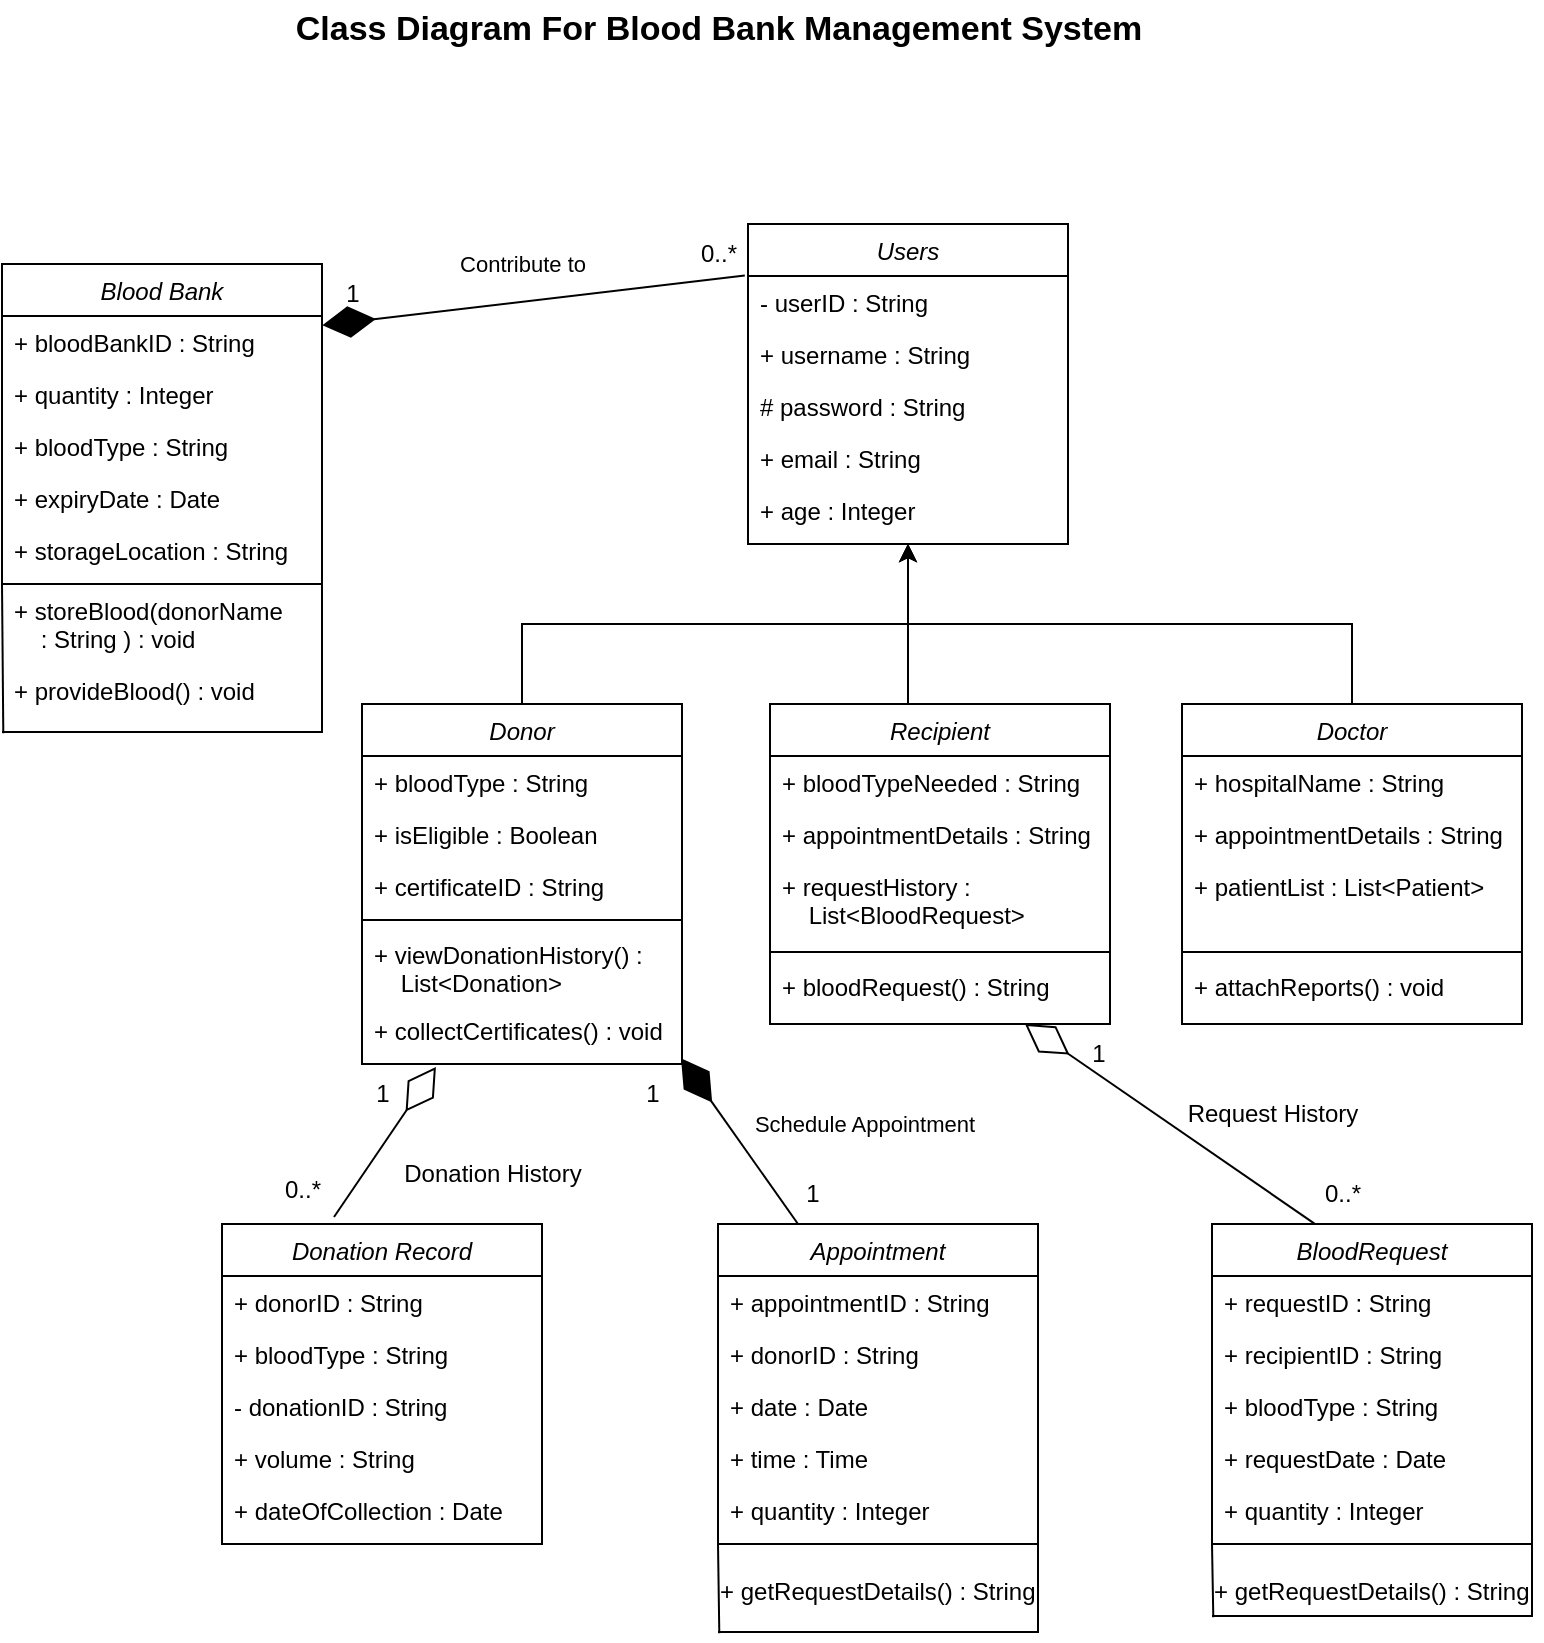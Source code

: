 <mxfile version="26.0.2">
  <diagram id="C5RBs43oDa-KdzZeNtuy" name="Page-1">
    <mxGraphModel dx="1313" dy="696" grid="1" gridSize="10" guides="1" tooltips="1" connect="1" arrows="1" fold="1" page="1" pageScale="1" pageWidth="827" pageHeight="1169" math="0" shadow="0">
      <root>
        <mxCell id="WIyWlLk6GJQsqaUBKTNV-0" />
        <mxCell id="WIyWlLk6GJQsqaUBKTNV-1" parent="WIyWlLk6GJQsqaUBKTNV-0" />
        <mxCell id="zkfFHV4jXpPFQw0GAbJ--17" value="Users" style="swimlane;fontStyle=2;align=center;verticalAlign=top;childLayout=stackLayout;horizontal=1;startSize=26;horizontalStack=0;resizeParent=1;resizeLast=0;collapsible=1;marginBottom=0;rounded=0;shadow=0;strokeWidth=1;" parent="WIyWlLk6GJQsqaUBKTNV-1" vertex="1">
          <mxGeometry x="413" y="130" width="160" height="160" as="geometry">
            <mxRectangle x="550" y="140" width="160" height="26" as="alternateBounds" />
          </mxGeometry>
        </mxCell>
        <mxCell id="zkfFHV4jXpPFQw0GAbJ--18" value="- userID : String&#xa;" style="text;align=left;verticalAlign=top;spacingLeft=4;spacingRight=4;overflow=hidden;rotatable=0;points=[[0,0.5],[1,0.5]];portConstraint=eastwest;" parent="zkfFHV4jXpPFQw0GAbJ--17" vertex="1">
          <mxGeometry y="26" width="160" height="26" as="geometry" />
        </mxCell>
        <mxCell id="zkfFHV4jXpPFQw0GAbJ--19" value="+ username : String                            " style="text;align=left;verticalAlign=top;spacingLeft=4;spacingRight=4;overflow=hidden;rotatable=0;points=[[0,0.5],[1,0.5]];portConstraint=eastwest;rounded=0;shadow=0;html=0;" parent="zkfFHV4jXpPFQw0GAbJ--17" vertex="1">
          <mxGeometry y="52" width="160" height="26" as="geometry" />
        </mxCell>
        <mxCell id="zkfFHV4jXpPFQw0GAbJ--20" value="# password : String" style="text;align=left;verticalAlign=top;spacingLeft=4;spacingRight=4;overflow=hidden;rotatable=0;points=[[0,0.5],[1,0.5]];portConstraint=eastwest;rounded=0;shadow=0;html=0;" parent="zkfFHV4jXpPFQw0GAbJ--17" vertex="1">
          <mxGeometry y="78" width="160" height="26" as="geometry" />
        </mxCell>
        <mxCell id="zkfFHV4jXpPFQw0GAbJ--21" value="+ email : String" style="text;align=left;verticalAlign=top;spacingLeft=4;spacingRight=4;overflow=hidden;rotatable=0;points=[[0,0.5],[1,0.5]];portConstraint=eastwest;rounded=0;shadow=0;html=0;" parent="zkfFHV4jXpPFQw0GAbJ--17" vertex="1">
          <mxGeometry y="104" width="160" height="26" as="geometry" />
        </mxCell>
        <mxCell id="zkfFHV4jXpPFQw0GAbJ--22" value="+ age : Integer" style="text;align=left;verticalAlign=top;spacingLeft=4;spacingRight=4;overflow=hidden;rotatable=0;points=[[0,0.5],[1,0.5]];portConstraint=eastwest;rounded=0;shadow=0;html=0;" parent="zkfFHV4jXpPFQw0GAbJ--17" vertex="1">
          <mxGeometry y="130" width="160" height="26" as="geometry" />
        </mxCell>
        <mxCell id="WnciMsCW5e_lMzDiLS9A-25" style="edgeStyle=orthogonalEdgeStyle;rounded=0;orthogonalLoop=1;jettySize=auto;html=1;exitX=0.5;exitY=0;exitDx=0;exitDy=0;entryX=0.5;entryY=1;entryDx=0;entryDy=0;" edge="1" parent="WIyWlLk6GJQsqaUBKTNV-1" source="WnciMsCW5e_lMzDiLS9A-0" target="zkfFHV4jXpPFQw0GAbJ--17">
          <mxGeometry relative="1" as="geometry" />
        </mxCell>
        <mxCell id="WnciMsCW5e_lMzDiLS9A-0" value="Donor" style="swimlane;fontStyle=2;align=center;verticalAlign=top;childLayout=stackLayout;horizontal=1;startSize=26;horizontalStack=0;resizeParent=1;resizeLast=0;collapsible=1;marginBottom=0;rounded=0;shadow=0;strokeWidth=1;" vertex="1" parent="WIyWlLk6GJQsqaUBKTNV-1">
          <mxGeometry x="220" y="370" width="160" height="180" as="geometry">
            <mxRectangle x="230" y="140" width="160" height="26" as="alternateBounds" />
          </mxGeometry>
        </mxCell>
        <mxCell id="WnciMsCW5e_lMzDiLS9A-1" value="+ bloodType : String" style="text;align=left;verticalAlign=top;spacingLeft=4;spacingRight=4;overflow=hidden;rotatable=0;points=[[0,0.5],[1,0.5]];portConstraint=eastwest;" vertex="1" parent="WnciMsCW5e_lMzDiLS9A-0">
          <mxGeometry y="26" width="160" height="26" as="geometry" />
        </mxCell>
        <mxCell id="WnciMsCW5e_lMzDiLS9A-2" value="+ isEligible : Boolean" style="text;align=left;verticalAlign=top;spacingLeft=4;spacingRight=4;overflow=hidden;rotatable=0;points=[[0,0.5],[1,0.5]];portConstraint=eastwest;rounded=0;shadow=0;html=0;" vertex="1" parent="WnciMsCW5e_lMzDiLS9A-0">
          <mxGeometry y="52" width="160" height="26" as="geometry" />
        </mxCell>
        <mxCell id="WnciMsCW5e_lMzDiLS9A-3" value="+ certificateID : String" style="text;align=left;verticalAlign=top;spacingLeft=4;spacingRight=4;overflow=hidden;rotatable=0;points=[[0,0.5],[1,0.5]];portConstraint=eastwest;rounded=0;shadow=0;html=0;" vertex="1" parent="WnciMsCW5e_lMzDiLS9A-0">
          <mxGeometry y="78" width="160" height="26" as="geometry" />
        </mxCell>
        <mxCell id="WnciMsCW5e_lMzDiLS9A-4" value="" style="line;html=1;strokeWidth=1;align=left;verticalAlign=middle;spacingTop=-1;spacingLeft=3;spacingRight=3;rotatable=0;labelPosition=right;points=[];portConstraint=eastwest;" vertex="1" parent="WnciMsCW5e_lMzDiLS9A-0">
          <mxGeometry y="104" width="160" height="8" as="geometry" />
        </mxCell>
        <mxCell id="WnciMsCW5e_lMzDiLS9A-5" value="+ viewDonationHistory() :&#xa;    List&lt;Donation&gt;&#xa;" style="text;align=left;verticalAlign=top;spacingLeft=4;spacingRight=4;overflow=hidden;rotatable=0;points=[[0,0.5],[1,0.5]];portConstraint=eastwest;" vertex="1" parent="WnciMsCW5e_lMzDiLS9A-0">
          <mxGeometry y="112" width="160" height="38" as="geometry" />
        </mxCell>
        <mxCell id="WnciMsCW5e_lMzDiLS9A-15" value="+ collectCertificates() : void" style="text;align=left;verticalAlign=top;spacingLeft=4;spacingRight=4;overflow=hidden;rotatable=0;points=[[0,0.5],[1,0.5]];portConstraint=eastwest;" vertex="1" parent="WnciMsCW5e_lMzDiLS9A-0">
          <mxGeometry y="150" width="160" height="30" as="geometry" />
        </mxCell>
        <mxCell id="WnciMsCW5e_lMzDiLS9A-26" style="edgeStyle=orthogonalEdgeStyle;rounded=0;orthogonalLoop=1;jettySize=auto;html=1;exitX=0.5;exitY=0;exitDx=0;exitDy=0;entryX=0.5;entryY=1;entryDx=0;entryDy=0;" edge="1" parent="WIyWlLk6GJQsqaUBKTNV-1" source="WnciMsCW5e_lMzDiLS9A-7" target="zkfFHV4jXpPFQw0GAbJ--17">
          <mxGeometry relative="1" as="geometry">
            <Array as="points">
              <mxPoint x="493" y="370" />
            </Array>
          </mxGeometry>
        </mxCell>
        <mxCell id="WnciMsCW5e_lMzDiLS9A-7" value="Recipient" style="swimlane;fontStyle=2;align=center;verticalAlign=top;childLayout=stackLayout;horizontal=1;startSize=26;horizontalStack=0;resizeParent=1;resizeLast=0;collapsible=1;marginBottom=0;rounded=0;shadow=0;strokeWidth=1;" vertex="1" parent="WIyWlLk6GJQsqaUBKTNV-1">
          <mxGeometry x="424" y="370" width="170" height="160" as="geometry">
            <mxRectangle x="230" y="140" width="160" height="26" as="alternateBounds" />
          </mxGeometry>
        </mxCell>
        <mxCell id="WnciMsCW5e_lMzDiLS9A-8" value="+ bloodTypeNeeded : String" style="text;align=left;verticalAlign=top;spacingLeft=4;spacingRight=4;overflow=hidden;rotatable=0;points=[[0,0.5],[1,0.5]];portConstraint=eastwest;" vertex="1" parent="WnciMsCW5e_lMzDiLS9A-7">
          <mxGeometry y="26" width="170" height="26" as="geometry" />
        </mxCell>
        <mxCell id="WnciMsCW5e_lMzDiLS9A-9" value="+ appointmentDetails : String" style="text;align=left;verticalAlign=top;spacingLeft=4;spacingRight=4;overflow=hidden;rotatable=0;points=[[0,0.5],[1,0.5]];portConstraint=eastwest;rounded=0;shadow=0;html=0;" vertex="1" parent="WnciMsCW5e_lMzDiLS9A-7">
          <mxGeometry y="52" width="170" height="26" as="geometry" />
        </mxCell>
        <mxCell id="WnciMsCW5e_lMzDiLS9A-17" value="+ requestHistory : &#xa;    List&lt;BloodRequest&gt;&#xa;&#xa;&#xa; &#xa;    &#xa;" style="text;align=left;verticalAlign=top;spacingLeft=4;spacingRight=4;overflow=hidden;rotatable=0;points=[[0,0.5],[1,0.5]];portConstraint=eastwest;rounded=0;shadow=0;html=0;" vertex="1" parent="WnciMsCW5e_lMzDiLS9A-7">
          <mxGeometry y="78" width="170" height="42" as="geometry" />
        </mxCell>
        <mxCell id="WnciMsCW5e_lMzDiLS9A-11" value="" style="line;html=1;strokeWidth=1;align=left;verticalAlign=middle;spacingTop=-1;spacingLeft=3;spacingRight=3;rotatable=0;labelPosition=right;points=[];portConstraint=eastwest;" vertex="1" parent="WnciMsCW5e_lMzDiLS9A-7">
          <mxGeometry y="120" width="170" height="8" as="geometry" />
        </mxCell>
        <mxCell id="WnciMsCW5e_lMzDiLS9A-12" value="+ bloodRequest() : String" style="text;align=left;verticalAlign=top;spacingLeft=4;spacingRight=4;overflow=hidden;rotatable=0;points=[[0,0.5],[1,0.5]];portConstraint=eastwest;" vertex="1" parent="WnciMsCW5e_lMzDiLS9A-7">
          <mxGeometry y="128" width="170" height="30" as="geometry" />
        </mxCell>
        <mxCell id="WnciMsCW5e_lMzDiLS9A-27" style="edgeStyle=orthogonalEdgeStyle;rounded=0;orthogonalLoop=1;jettySize=auto;html=1;entryX=0.5;entryY=1;entryDx=0;entryDy=0;exitX=0.5;exitY=0;exitDx=0;exitDy=0;" edge="1" parent="WIyWlLk6GJQsqaUBKTNV-1" source="WnciMsCW5e_lMzDiLS9A-19" target="zkfFHV4jXpPFQw0GAbJ--17">
          <mxGeometry relative="1" as="geometry">
            <Array as="points">
              <mxPoint x="715" y="330" />
              <mxPoint x="493" y="330" />
            </Array>
          </mxGeometry>
        </mxCell>
        <mxCell id="WnciMsCW5e_lMzDiLS9A-19" value="Doctor" style="swimlane;fontStyle=2;align=center;verticalAlign=top;childLayout=stackLayout;horizontal=1;startSize=26;horizontalStack=0;resizeParent=1;resizeLast=0;collapsible=1;marginBottom=0;rounded=0;shadow=0;strokeWidth=1;" vertex="1" parent="WIyWlLk6GJQsqaUBKTNV-1">
          <mxGeometry x="630" y="370" width="170" height="160" as="geometry">
            <mxRectangle x="230" y="140" width="160" height="26" as="alternateBounds" />
          </mxGeometry>
        </mxCell>
        <mxCell id="WnciMsCW5e_lMzDiLS9A-20" value="+ hospitalName : String" style="text;align=left;verticalAlign=top;spacingLeft=4;spacingRight=4;overflow=hidden;rotatable=0;points=[[0,0.5],[1,0.5]];portConstraint=eastwest;" vertex="1" parent="WnciMsCW5e_lMzDiLS9A-19">
          <mxGeometry y="26" width="170" height="26" as="geometry" />
        </mxCell>
        <mxCell id="WnciMsCW5e_lMzDiLS9A-21" value="+ appointmentDetails : String" style="text;align=left;verticalAlign=top;spacingLeft=4;spacingRight=4;overflow=hidden;rotatable=0;points=[[0,0.5],[1,0.5]];portConstraint=eastwest;rounded=0;shadow=0;html=0;" vertex="1" parent="WnciMsCW5e_lMzDiLS9A-19">
          <mxGeometry y="52" width="170" height="26" as="geometry" />
        </mxCell>
        <mxCell id="WnciMsCW5e_lMzDiLS9A-22" value="+ patientList : List&lt;Patient&gt;&#xa;&#xa;&#xa; &#xa;    &#xa;" style="text;align=left;verticalAlign=top;spacingLeft=4;spacingRight=4;overflow=hidden;rotatable=0;points=[[0,0.5],[1,0.5]];portConstraint=eastwest;rounded=0;shadow=0;html=0;" vertex="1" parent="WnciMsCW5e_lMzDiLS9A-19">
          <mxGeometry y="78" width="170" height="42" as="geometry" />
        </mxCell>
        <mxCell id="WnciMsCW5e_lMzDiLS9A-23" value="" style="line;html=1;strokeWidth=1;align=left;verticalAlign=middle;spacingTop=-1;spacingLeft=3;spacingRight=3;rotatable=0;labelPosition=right;points=[];portConstraint=eastwest;" vertex="1" parent="WnciMsCW5e_lMzDiLS9A-19">
          <mxGeometry y="120" width="170" height="8" as="geometry" />
        </mxCell>
        <mxCell id="WnciMsCW5e_lMzDiLS9A-24" value="+ attachReports() : void" style="text;align=left;verticalAlign=top;spacingLeft=4;spacingRight=4;overflow=hidden;rotatable=0;points=[[0,0.5],[1,0.5]];portConstraint=eastwest;" vertex="1" parent="WnciMsCW5e_lMzDiLS9A-19">
          <mxGeometry y="128" width="170" height="30" as="geometry" />
        </mxCell>
        <mxCell id="WnciMsCW5e_lMzDiLS9A-39" style="edgeStyle=orthogonalEdgeStyle;rounded=0;orthogonalLoop=1;jettySize=auto;html=1;exitX=1;exitY=1;exitDx=0;exitDy=0;endArrow=none;endFill=0;" edge="1" parent="WIyWlLk6GJQsqaUBKTNV-1" source="WnciMsCW5e_lMzDiLS9A-28" target="WnciMsCW5e_lMzDiLS9A-35">
          <mxGeometry relative="1" as="geometry" />
        </mxCell>
        <mxCell id="WnciMsCW5e_lMzDiLS9A-28" value="BloodRequest" style="swimlane;fontStyle=2;align=center;verticalAlign=top;childLayout=stackLayout;horizontal=1;startSize=26;horizontalStack=0;resizeParent=1;resizeLast=0;collapsible=1;marginBottom=0;rounded=0;shadow=0;strokeWidth=1;" vertex="1" parent="WIyWlLk6GJQsqaUBKTNV-1">
          <mxGeometry x="645" y="630" width="160" height="160" as="geometry">
            <mxRectangle x="550" y="140" width="160" height="26" as="alternateBounds" />
          </mxGeometry>
        </mxCell>
        <mxCell id="WnciMsCW5e_lMzDiLS9A-29" value="+ requestID : String&#xa;" style="text;align=left;verticalAlign=top;spacingLeft=4;spacingRight=4;overflow=hidden;rotatable=0;points=[[0,0.5],[1,0.5]];portConstraint=eastwest;" vertex="1" parent="WnciMsCW5e_lMzDiLS9A-28">
          <mxGeometry y="26" width="160" height="26" as="geometry" />
        </mxCell>
        <mxCell id="WnciMsCW5e_lMzDiLS9A-30" value="+ recipientID : String                            " style="text;align=left;verticalAlign=top;spacingLeft=4;spacingRight=4;overflow=hidden;rotatable=0;points=[[0,0.5],[1,0.5]];portConstraint=eastwest;rounded=0;shadow=0;html=0;" vertex="1" parent="WnciMsCW5e_lMzDiLS9A-28">
          <mxGeometry y="52" width="160" height="26" as="geometry" />
        </mxCell>
        <mxCell id="WnciMsCW5e_lMzDiLS9A-31" value="+ bloodType : String" style="text;align=left;verticalAlign=top;spacingLeft=4;spacingRight=4;overflow=hidden;rotatable=0;points=[[0,0.5],[1,0.5]];portConstraint=eastwest;rounded=0;shadow=0;html=0;" vertex="1" parent="WnciMsCW5e_lMzDiLS9A-28">
          <mxGeometry y="78" width="160" height="26" as="geometry" />
        </mxCell>
        <mxCell id="WnciMsCW5e_lMzDiLS9A-32" value="+ requestDate : Date" style="text;align=left;verticalAlign=top;spacingLeft=4;spacingRight=4;overflow=hidden;rotatable=0;points=[[0,0.5],[1,0.5]];portConstraint=eastwest;rounded=0;shadow=0;html=0;" vertex="1" parent="WnciMsCW5e_lMzDiLS9A-28">
          <mxGeometry y="104" width="160" height="26" as="geometry" />
        </mxCell>
        <mxCell id="WnciMsCW5e_lMzDiLS9A-33" value="+ quantity : Integer" style="text;align=left;verticalAlign=top;spacingLeft=4;spacingRight=4;overflow=hidden;rotatable=0;points=[[0,0.5],[1,0.5]];portConstraint=eastwest;rounded=0;shadow=0;html=0;" vertex="1" parent="WnciMsCW5e_lMzDiLS9A-28">
          <mxGeometry y="130" width="160" height="26" as="geometry" />
        </mxCell>
        <mxCell id="WnciMsCW5e_lMzDiLS9A-35" value="" style="line;html=1;strokeWidth=1;align=left;verticalAlign=middle;spacingTop=-1;spacingLeft=3;spacingRight=3;rotatable=0;labelPosition=right;points=[];portConstraint=eastwest;" vertex="1" parent="WIyWlLk6GJQsqaUBKTNV-1">
          <mxGeometry x="645" y="822" width="130" height="8" as="geometry" />
        </mxCell>
        <mxCell id="WnciMsCW5e_lMzDiLS9A-36" value="+ getRequestDetails() : String" style="text;align=left;verticalAlign=top;spacingLeft=4;spacingRight=4;overflow=hidden;rotatable=0;points=[[0,0.5],[1,0.5]];portConstraint=eastwest;" vertex="1" parent="WIyWlLk6GJQsqaUBKTNV-1">
          <mxGeometry x="640" y="800" width="170" height="30" as="geometry" />
        </mxCell>
        <mxCell id="WnciMsCW5e_lMzDiLS9A-38" style="rounded=0;orthogonalLoop=1;jettySize=auto;html=1;exitX=0;exitY=1;exitDx=0;exitDy=0;strokeColor=default;endArrow=none;endFill=0;entryX=0.005;entryY=0.573;entryDx=0;entryDy=0;entryPerimeter=0;" edge="1" parent="WIyWlLk6GJQsqaUBKTNV-1" source="WnciMsCW5e_lMzDiLS9A-28" target="WnciMsCW5e_lMzDiLS9A-35">
          <mxGeometry relative="1" as="geometry">
            <mxPoint x="639" y="860" as="targetPoint" />
          </mxGeometry>
        </mxCell>
        <mxCell id="WnciMsCW5e_lMzDiLS9A-41" value="1" style="text;html=1;align=center;verticalAlign=middle;resizable=0;points=[];autosize=1;strokeColor=none;fillColor=none;" vertex="1" parent="WIyWlLk6GJQsqaUBKTNV-1">
          <mxGeometry x="573" y="530" width="30" height="30" as="geometry" />
        </mxCell>
        <mxCell id="WnciMsCW5e_lMzDiLS9A-42" value="0..*" style="text;html=1;align=center;verticalAlign=middle;resizable=0;points=[];autosize=1;strokeColor=none;fillColor=none;" vertex="1" parent="WIyWlLk6GJQsqaUBKTNV-1">
          <mxGeometry x="690" y="600" width="40" height="30" as="geometry" />
        </mxCell>
        <mxCell id="WnciMsCW5e_lMzDiLS9A-44" style="edgeStyle=orthogonalEdgeStyle;rounded=0;orthogonalLoop=1;jettySize=auto;html=1;exitX=1;exitY=1;exitDx=0;exitDy=0;endArrow=none;endFill=0;" edge="1" parent="WIyWlLk6GJQsqaUBKTNV-1" source="WnciMsCW5e_lMzDiLS9A-45" target="WnciMsCW5e_lMzDiLS9A-51">
          <mxGeometry relative="1" as="geometry">
            <Array as="points">
              <mxPoint x="558" y="834" />
            </Array>
          </mxGeometry>
        </mxCell>
        <mxCell id="WnciMsCW5e_lMzDiLS9A-45" value="Appointment" style="swimlane;fontStyle=2;align=center;verticalAlign=top;childLayout=stackLayout;horizontal=1;startSize=26;horizontalStack=0;resizeParent=1;resizeLast=0;collapsible=1;marginBottom=0;rounded=0;shadow=0;strokeWidth=1;" vertex="1" parent="WIyWlLk6GJQsqaUBKTNV-1">
          <mxGeometry x="398" y="630" width="160" height="160" as="geometry">
            <mxRectangle x="550" y="140" width="160" height="26" as="alternateBounds" />
          </mxGeometry>
        </mxCell>
        <mxCell id="WnciMsCW5e_lMzDiLS9A-46" value="+ appointmentID : String&#xa;" style="text;align=left;verticalAlign=top;spacingLeft=4;spacingRight=4;overflow=hidden;rotatable=0;points=[[0,0.5],[1,0.5]];portConstraint=eastwest;" vertex="1" parent="WnciMsCW5e_lMzDiLS9A-45">
          <mxGeometry y="26" width="160" height="26" as="geometry" />
        </mxCell>
        <mxCell id="WnciMsCW5e_lMzDiLS9A-47" value="+ donorID : String                            " style="text;align=left;verticalAlign=top;spacingLeft=4;spacingRight=4;overflow=hidden;rotatable=0;points=[[0,0.5],[1,0.5]];portConstraint=eastwest;rounded=0;shadow=0;html=0;" vertex="1" parent="WnciMsCW5e_lMzDiLS9A-45">
          <mxGeometry y="52" width="160" height="26" as="geometry" />
        </mxCell>
        <mxCell id="WnciMsCW5e_lMzDiLS9A-48" value="+ date : Date" style="text;align=left;verticalAlign=top;spacingLeft=4;spacingRight=4;overflow=hidden;rotatable=0;points=[[0,0.5],[1,0.5]];portConstraint=eastwest;rounded=0;shadow=0;html=0;" vertex="1" parent="WnciMsCW5e_lMzDiLS9A-45">
          <mxGeometry y="78" width="160" height="26" as="geometry" />
        </mxCell>
        <mxCell id="WnciMsCW5e_lMzDiLS9A-49" value="+ time : Time" style="text;align=left;verticalAlign=top;spacingLeft=4;spacingRight=4;overflow=hidden;rotatable=0;points=[[0,0.5],[1,0.5]];portConstraint=eastwest;rounded=0;shadow=0;html=0;" vertex="1" parent="WnciMsCW5e_lMzDiLS9A-45">
          <mxGeometry y="104" width="160" height="26" as="geometry" />
        </mxCell>
        <mxCell id="WnciMsCW5e_lMzDiLS9A-50" value="+ quantity : Integer" style="text;align=left;verticalAlign=top;spacingLeft=4;spacingRight=4;overflow=hidden;rotatable=0;points=[[0,0.5],[1,0.5]];portConstraint=eastwest;rounded=0;shadow=0;html=0;" vertex="1" parent="WnciMsCW5e_lMzDiLS9A-45">
          <mxGeometry y="130" width="160" height="26" as="geometry" />
        </mxCell>
        <mxCell id="WnciMsCW5e_lMzDiLS9A-51" value="" style="line;html=1;strokeWidth=1;align=left;verticalAlign=middle;spacingTop=-1;spacingLeft=3;spacingRight=3;rotatable=0;labelPosition=right;points=[];portConstraint=eastwest;" vertex="1" parent="WIyWlLk6GJQsqaUBKTNV-1">
          <mxGeometry x="398" y="830" width="130" height="8" as="geometry" />
        </mxCell>
        <mxCell id="WnciMsCW5e_lMzDiLS9A-52" value="+ getRequestDetails() : String" style="text;align=left;verticalAlign=top;spacingLeft=4;spacingRight=4;overflow=hidden;rotatable=0;points=[[0,0.5],[1,0.5]];portConstraint=eastwest;" vertex="1" parent="WIyWlLk6GJQsqaUBKTNV-1">
          <mxGeometry x="393" y="800" width="170" height="30" as="geometry" />
        </mxCell>
        <mxCell id="WnciMsCW5e_lMzDiLS9A-53" style="rounded=0;orthogonalLoop=1;jettySize=auto;html=1;exitX=0;exitY=1;exitDx=0;exitDy=0;strokeColor=default;endArrow=none;endFill=0;entryX=0.005;entryY=0.573;entryDx=0;entryDy=0;entryPerimeter=0;" edge="1" parent="WIyWlLk6GJQsqaUBKTNV-1" source="WnciMsCW5e_lMzDiLS9A-45" target="WnciMsCW5e_lMzDiLS9A-51">
          <mxGeometry relative="1" as="geometry">
            <mxPoint x="427" y="882" as="targetPoint" />
          </mxGeometry>
        </mxCell>
        <mxCell id="WnciMsCW5e_lMzDiLS9A-54" value="" style="endArrow=diamondThin;endFill=1;endSize=24;html=1;rounded=0;exitX=0.25;exitY=0;exitDx=0;exitDy=0;entryX=0.997;entryY=0.907;entryDx=0;entryDy=0;entryPerimeter=0;" edge="1" parent="WIyWlLk6GJQsqaUBKTNV-1" source="WnciMsCW5e_lMzDiLS9A-45" target="WnciMsCW5e_lMzDiLS9A-15">
          <mxGeometry width="160" relative="1" as="geometry">
            <mxPoint x="443" y="653.064" as="sourcePoint" />
            <mxPoint x="426.52" y="612" as="targetPoint" />
            <Array as="points" />
          </mxGeometry>
        </mxCell>
        <mxCell id="WnciMsCW5e_lMzDiLS9A-55" value="Schedule Appointment" style="edgeLabel;html=1;align=center;verticalAlign=middle;resizable=0;points=[];" vertex="1" connectable="0" parent="WnciMsCW5e_lMzDiLS9A-54">
          <mxGeometry x="-0.114" y="-3" relative="1" as="geometry">
            <mxPoint x="56" y="-12" as="offset" />
          </mxGeometry>
        </mxCell>
        <mxCell id="WnciMsCW5e_lMzDiLS9A-56" value="1" style="text;html=1;align=center;verticalAlign=middle;resizable=0;points=[];autosize=1;strokeColor=none;fillColor=none;" vertex="1" parent="WIyWlLk6GJQsqaUBKTNV-1">
          <mxGeometry x="350" y="550" width="30" height="30" as="geometry" />
        </mxCell>
        <mxCell id="WnciMsCW5e_lMzDiLS9A-57" value="1" style="text;html=1;align=center;verticalAlign=middle;resizable=0;points=[];autosize=1;strokeColor=none;fillColor=none;" vertex="1" parent="WIyWlLk6GJQsqaUBKTNV-1">
          <mxGeometry x="430" y="600" width="30" height="30" as="geometry" />
        </mxCell>
        <mxCell id="WnciMsCW5e_lMzDiLS9A-59" style="edgeStyle=orthogonalEdgeStyle;rounded=0;orthogonalLoop=1;jettySize=auto;html=1;exitX=1;exitY=1;exitDx=0;exitDy=0;endArrow=none;endFill=0;" edge="1" parent="WIyWlLk6GJQsqaUBKTNV-1" source="WnciMsCW5e_lMzDiLS9A-60" target="WnciMsCW5e_lMzDiLS9A-66">
          <mxGeometry relative="1" as="geometry" />
        </mxCell>
        <mxCell id="WnciMsCW5e_lMzDiLS9A-60" value="Blood Bank" style="swimlane;fontStyle=2;align=center;verticalAlign=top;childLayout=stackLayout;horizontal=1;startSize=26;horizontalStack=0;resizeParent=1;resizeLast=0;collapsible=1;marginBottom=0;rounded=0;shadow=0;strokeWidth=1;" vertex="1" parent="WIyWlLk6GJQsqaUBKTNV-1">
          <mxGeometry x="40" y="150" width="160" height="160" as="geometry">
            <mxRectangle x="550" y="140" width="160" height="26" as="alternateBounds" />
          </mxGeometry>
        </mxCell>
        <mxCell id="WnciMsCW5e_lMzDiLS9A-61" value="+ bloodBankID : String&#xa;" style="text;align=left;verticalAlign=top;spacingLeft=4;spacingRight=4;overflow=hidden;rotatable=0;points=[[0,0.5],[1,0.5]];portConstraint=eastwest;" vertex="1" parent="WnciMsCW5e_lMzDiLS9A-60">
          <mxGeometry y="26" width="160" height="26" as="geometry" />
        </mxCell>
        <mxCell id="WnciMsCW5e_lMzDiLS9A-62" value="+ quantity : Integer                            " style="text;align=left;verticalAlign=top;spacingLeft=4;spacingRight=4;overflow=hidden;rotatable=0;points=[[0,0.5],[1,0.5]];portConstraint=eastwest;rounded=0;shadow=0;html=0;" vertex="1" parent="WnciMsCW5e_lMzDiLS9A-60">
          <mxGeometry y="52" width="160" height="26" as="geometry" />
        </mxCell>
        <mxCell id="WnciMsCW5e_lMzDiLS9A-63" value="+ bloodType : String" style="text;align=left;verticalAlign=top;spacingLeft=4;spacingRight=4;overflow=hidden;rotatable=0;points=[[0,0.5],[1,0.5]];portConstraint=eastwest;rounded=0;shadow=0;html=0;" vertex="1" parent="WnciMsCW5e_lMzDiLS9A-60">
          <mxGeometry y="78" width="160" height="26" as="geometry" />
        </mxCell>
        <mxCell id="WnciMsCW5e_lMzDiLS9A-64" value="+ expiryDate : Date" style="text;align=left;verticalAlign=top;spacingLeft=4;spacingRight=4;overflow=hidden;rotatable=0;points=[[0,0.5],[1,0.5]];portConstraint=eastwest;rounded=0;shadow=0;html=0;" vertex="1" parent="WnciMsCW5e_lMzDiLS9A-60">
          <mxGeometry y="104" width="160" height="26" as="geometry" />
        </mxCell>
        <mxCell id="WnciMsCW5e_lMzDiLS9A-65" value="+ storageLocation : String" style="text;align=left;verticalAlign=top;spacingLeft=4;spacingRight=4;overflow=hidden;rotatable=0;points=[[0,0.5],[1,0.5]];portConstraint=eastwest;rounded=0;shadow=0;html=0;" vertex="1" parent="WnciMsCW5e_lMzDiLS9A-60">
          <mxGeometry y="130" width="160" height="26" as="geometry" />
        </mxCell>
        <mxCell id="WnciMsCW5e_lMzDiLS9A-66" value="" style="line;html=1;strokeWidth=1;align=left;verticalAlign=middle;spacingTop=-1;spacingLeft=3;spacingRight=3;rotatable=0;labelPosition=right;points=[];portConstraint=eastwest;" vertex="1" parent="WIyWlLk6GJQsqaUBKTNV-1">
          <mxGeometry x="40" y="380" width="130" height="8" as="geometry" />
        </mxCell>
        <mxCell id="WnciMsCW5e_lMzDiLS9A-67" value="+ storeBlood(donorName&#xa;    : String ) : void&#xa;" style="text;align=left;verticalAlign=top;spacingLeft=4;spacingRight=4;overflow=hidden;rotatable=0;points=[[0,0.5],[1,0.5]];portConstraint=eastwest;" vertex="1" parent="WIyWlLk6GJQsqaUBKTNV-1">
          <mxGeometry x="40" y="310" width="165" height="40" as="geometry" />
        </mxCell>
        <mxCell id="WnciMsCW5e_lMzDiLS9A-68" style="rounded=0;orthogonalLoop=1;jettySize=auto;html=1;exitX=0;exitY=1;exitDx=0;exitDy=0;strokeColor=default;endArrow=none;endFill=0;entryX=0.005;entryY=0.573;entryDx=0;entryDy=0;entryPerimeter=0;" edge="1" parent="WIyWlLk6GJQsqaUBKTNV-1" source="WnciMsCW5e_lMzDiLS9A-60" target="WnciMsCW5e_lMzDiLS9A-66">
          <mxGeometry relative="1" as="geometry">
            <mxPoint x="54" y="350" as="targetPoint" />
          </mxGeometry>
        </mxCell>
        <mxCell id="WnciMsCW5e_lMzDiLS9A-70" value="" style="endArrow=diamondThin;endFill=1;endSize=24;html=1;rounded=0;entryX=1.001;entryY=0.177;entryDx=0;entryDy=0;entryPerimeter=0;exitX=-0.01;exitY=-0.008;exitDx=0;exitDy=0;exitPerimeter=0;" edge="1" parent="WIyWlLk6GJQsqaUBKTNV-1" source="zkfFHV4jXpPFQw0GAbJ--18" target="WnciMsCW5e_lMzDiLS9A-61">
          <mxGeometry width="160" relative="1" as="geometry">
            <mxPoint x="210" y="130" as="sourcePoint" />
            <mxPoint x="370" y="130" as="targetPoint" />
          </mxGeometry>
        </mxCell>
        <mxCell id="WnciMsCW5e_lMzDiLS9A-73" value="Contribute to" style="edgeLabel;html=1;align=center;verticalAlign=middle;resizable=0;points=[];" vertex="1" connectable="0" parent="WnciMsCW5e_lMzDiLS9A-70">
          <mxGeometry x="0.035" y="-2" relative="1" as="geometry">
            <mxPoint x="-2" y="-17" as="offset" />
          </mxGeometry>
        </mxCell>
        <mxCell id="WnciMsCW5e_lMzDiLS9A-71" value="1" style="text;html=1;align=center;verticalAlign=middle;resizable=0;points=[];autosize=1;strokeColor=none;fillColor=none;" vertex="1" parent="WIyWlLk6GJQsqaUBKTNV-1">
          <mxGeometry x="200" y="150" width="30" height="30" as="geometry" />
        </mxCell>
        <mxCell id="WnciMsCW5e_lMzDiLS9A-72" value="0..*" style="text;html=1;align=center;verticalAlign=middle;resizable=0;points=[];autosize=1;strokeColor=none;fillColor=none;" vertex="1" parent="WIyWlLk6GJQsqaUBKTNV-1">
          <mxGeometry x="378" y="130" width="40" height="30" as="geometry" />
        </mxCell>
        <mxCell id="WnciMsCW5e_lMzDiLS9A-74" value="+ provideBlood() : void&#xa;" style="text;align=left;verticalAlign=top;spacingLeft=4;spacingRight=4;overflow=hidden;rotatable=0;points=[[0,0.5],[1,0.5]];portConstraint=eastwest;" vertex="1" parent="WIyWlLk6GJQsqaUBKTNV-1">
          <mxGeometry x="40" y="350" width="160" height="38" as="geometry" />
        </mxCell>
        <mxCell id="WnciMsCW5e_lMzDiLS9A-75" value="" style="endArrow=diamondThin;endFill=0;endSize=24;html=1;rounded=0;exitX=0.156;exitY=0.993;exitDx=0;exitDy=0;exitPerimeter=0;entryX=0.75;entryY=1;entryDx=0;entryDy=0;" edge="1" parent="WIyWlLk6GJQsqaUBKTNV-1" source="WnciMsCW5e_lMzDiLS9A-42" target="WnciMsCW5e_lMzDiLS9A-7">
          <mxGeometry width="160" relative="1" as="geometry">
            <mxPoint x="677" y="580" as="sourcePoint" />
            <mxPoint x="660" y="540" as="targetPoint" />
          </mxGeometry>
        </mxCell>
        <mxCell id="WnciMsCW5e_lMzDiLS9A-76" value="Request History" style="text;html=1;align=center;verticalAlign=middle;resizable=0;points=[];autosize=1;strokeColor=none;fillColor=none;" vertex="1" parent="WIyWlLk6GJQsqaUBKTNV-1">
          <mxGeometry x="620" y="560" width="110" height="30" as="geometry" />
        </mxCell>
        <mxCell id="WnciMsCW5e_lMzDiLS9A-77" value="Donation Record" style="swimlane;fontStyle=2;align=center;verticalAlign=top;childLayout=stackLayout;horizontal=1;startSize=26;horizontalStack=0;resizeParent=1;resizeLast=0;collapsible=1;marginBottom=0;rounded=0;shadow=0;strokeWidth=1;" vertex="1" parent="WIyWlLk6GJQsqaUBKTNV-1">
          <mxGeometry x="150" y="630" width="160" height="160" as="geometry">
            <mxRectangle x="550" y="140" width="160" height="26" as="alternateBounds" />
          </mxGeometry>
        </mxCell>
        <mxCell id="WnciMsCW5e_lMzDiLS9A-78" value="+ donorID : String&#xa;" style="text;align=left;verticalAlign=top;spacingLeft=4;spacingRight=4;overflow=hidden;rotatable=0;points=[[0,0.5],[1,0.5]];portConstraint=eastwest;" vertex="1" parent="WnciMsCW5e_lMzDiLS9A-77">
          <mxGeometry y="26" width="160" height="26" as="geometry" />
        </mxCell>
        <mxCell id="WnciMsCW5e_lMzDiLS9A-79" value="+ bloodType : String                            " style="text;align=left;verticalAlign=top;spacingLeft=4;spacingRight=4;overflow=hidden;rotatable=0;points=[[0,0.5],[1,0.5]];portConstraint=eastwest;rounded=0;shadow=0;html=0;" vertex="1" parent="WnciMsCW5e_lMzDiLS9A-77">
          <mxGeometry y="52" width="160" height="26" as="geometry" />
        </mxCell>
        <mxCell id="WnciMsCW5e_lMzDiLS9A-80" value="- donationID : String" style="text;align=left;verticalAlign=top;spacingLeft=4;spacingRight=4;overflow=hidden;rotatable=0;points=[[0,0.5],[1,0.5]];portConstraint=eastwest;rounded=0;shadow=0;html=0;" vertex="1" parent="WnciMsCW5e_lMzDiLS9A-77">
          <mxGeometry y="78" width="160" height="26" as="geometry" />
        </mxCell>
        <mxCell id="WnciMsCW5e_lMzDiLS9A-81" value="+ volume : String" style="text;align=left;verticalAlign=top;spacingLeft=4;spacingRight=4;overflow=hidden;rotatable=0;points=[[0,0.5],[1,0.5]];portConstraint=eastwest;rounded=0;shadow=0;html=0;" vertex="1" parent="WnciMsCW5e_lMzDiLS9A-77">
          <mxGeometry y="104" width="160" height="26" as="geometry" />
        </mxCell>
        <mxCell id="WnciMsCW5e_lMzDiLS9A-82" value="+ dateOfCollection : Date" style="text;align=left;verticalAlign=top;spacingLeft=4;spacingRight=4;overflow=hidden;rotatable=0;points=[[0,0.5],[1,0.5]];portConstraint=eastwest;rounded=0;shadow=0;html=0;" vertex="1" parent="WnciMsCW5e_lMzDiLS9A-77">
          <mxGeometry y="130" width="160" height="26" as="geometry" />
        </mxCell>
        <mxCell id="WnciMsCW5e_lMzDiLS9A-83" value="" style="endArrow=diamondThin;endFill=0;endSize=24;html=1;rounded=0;exitX=0.35;exitY=-0.022;exitDx=0;exitDy=0;exitPerimeter=0;entryX=0.231;entryY=1.05;entryDx=0;entryDy=0;entryPerimeter=0;" edge="1" parent="WIyWlLk6GJQsqaUBKTNV-1" source="WnciMsCW5e_lMzDiLS9A-77" target="WnciMsCW5e_lMzDiLS9A-15">
          <mxGeometry width="160" relative="1" as="geometry">
            <mxPoint x="25" y="740" as="sourcePoint" />
            <mxPoint x="-120" y="640" as="targetPoint" />
          </mxGeometry>
        </mxCell>
        <mxCell id="WnciMsCW5e_lMzDiLS9A-84" value="1" style="text;html=1;align=center;verticalAlign=middle;resizable=0;points=[];autosize=1;strokeColor=none;fillColor=none;" vertex="1" parent="WIyWlLk6GJQsqaUBKTNV-1">
          <mxGeometry x="215" y="550" width="30" height="30" as="geometry" />
        </mxCell>
        <mxCell id="WnciMsCW5e_lMzDiLS9A-85" value="Donation History" style="text;html=1;align=center;verticalAlign=middle;resizable=0;points=[];autosize=1;strokeColor=none;fillColor=none;" vertex="1" parent="WIyWlLk6GJQsqaUBKTNV-1">
          <mxGeometry x="230" y="590" width="110" height="30" as="geometry" />
        </mxCell>
        <mxCell id="WnciMsCW5e_lMzDiLS9A-86" value="0..*" style="text;html=1;align=center;verticalAlign=middle;resizable=0;points=[];autosize=1;strokeColor=none;fillColor=none;" vertex="1" parent="WIyWlLk6GJQsqaUBKTNV-1">
          <mxGeometry x="170" y="598" width="40" height="30" as="geometry" />
        </mxCell>
        <mxCell id="WnciMsCW5e_lMzDiLS9A-87" value="&lt;b&gt;&lt;font style=&quot;font-size: 17px;&quot;&gt;Class Diagram For Blood Bank Management System&lt;/font&gt;&lt;/b&gt;" style="text;html=1;align=center;verticalAlign=middle;resizable=0;points=[];autosize=1;strokeColor=none;fillColor=none;" vertex="1" parent="WIyWlLk6GJQsqaUBKTNV-1">
          <mxGeometry x="173" y="18" width="450" height="30" as="geometry" />
        </mxCell>
      </root>
    </mxGraphModel>
  </diagram>
</mxfile>
